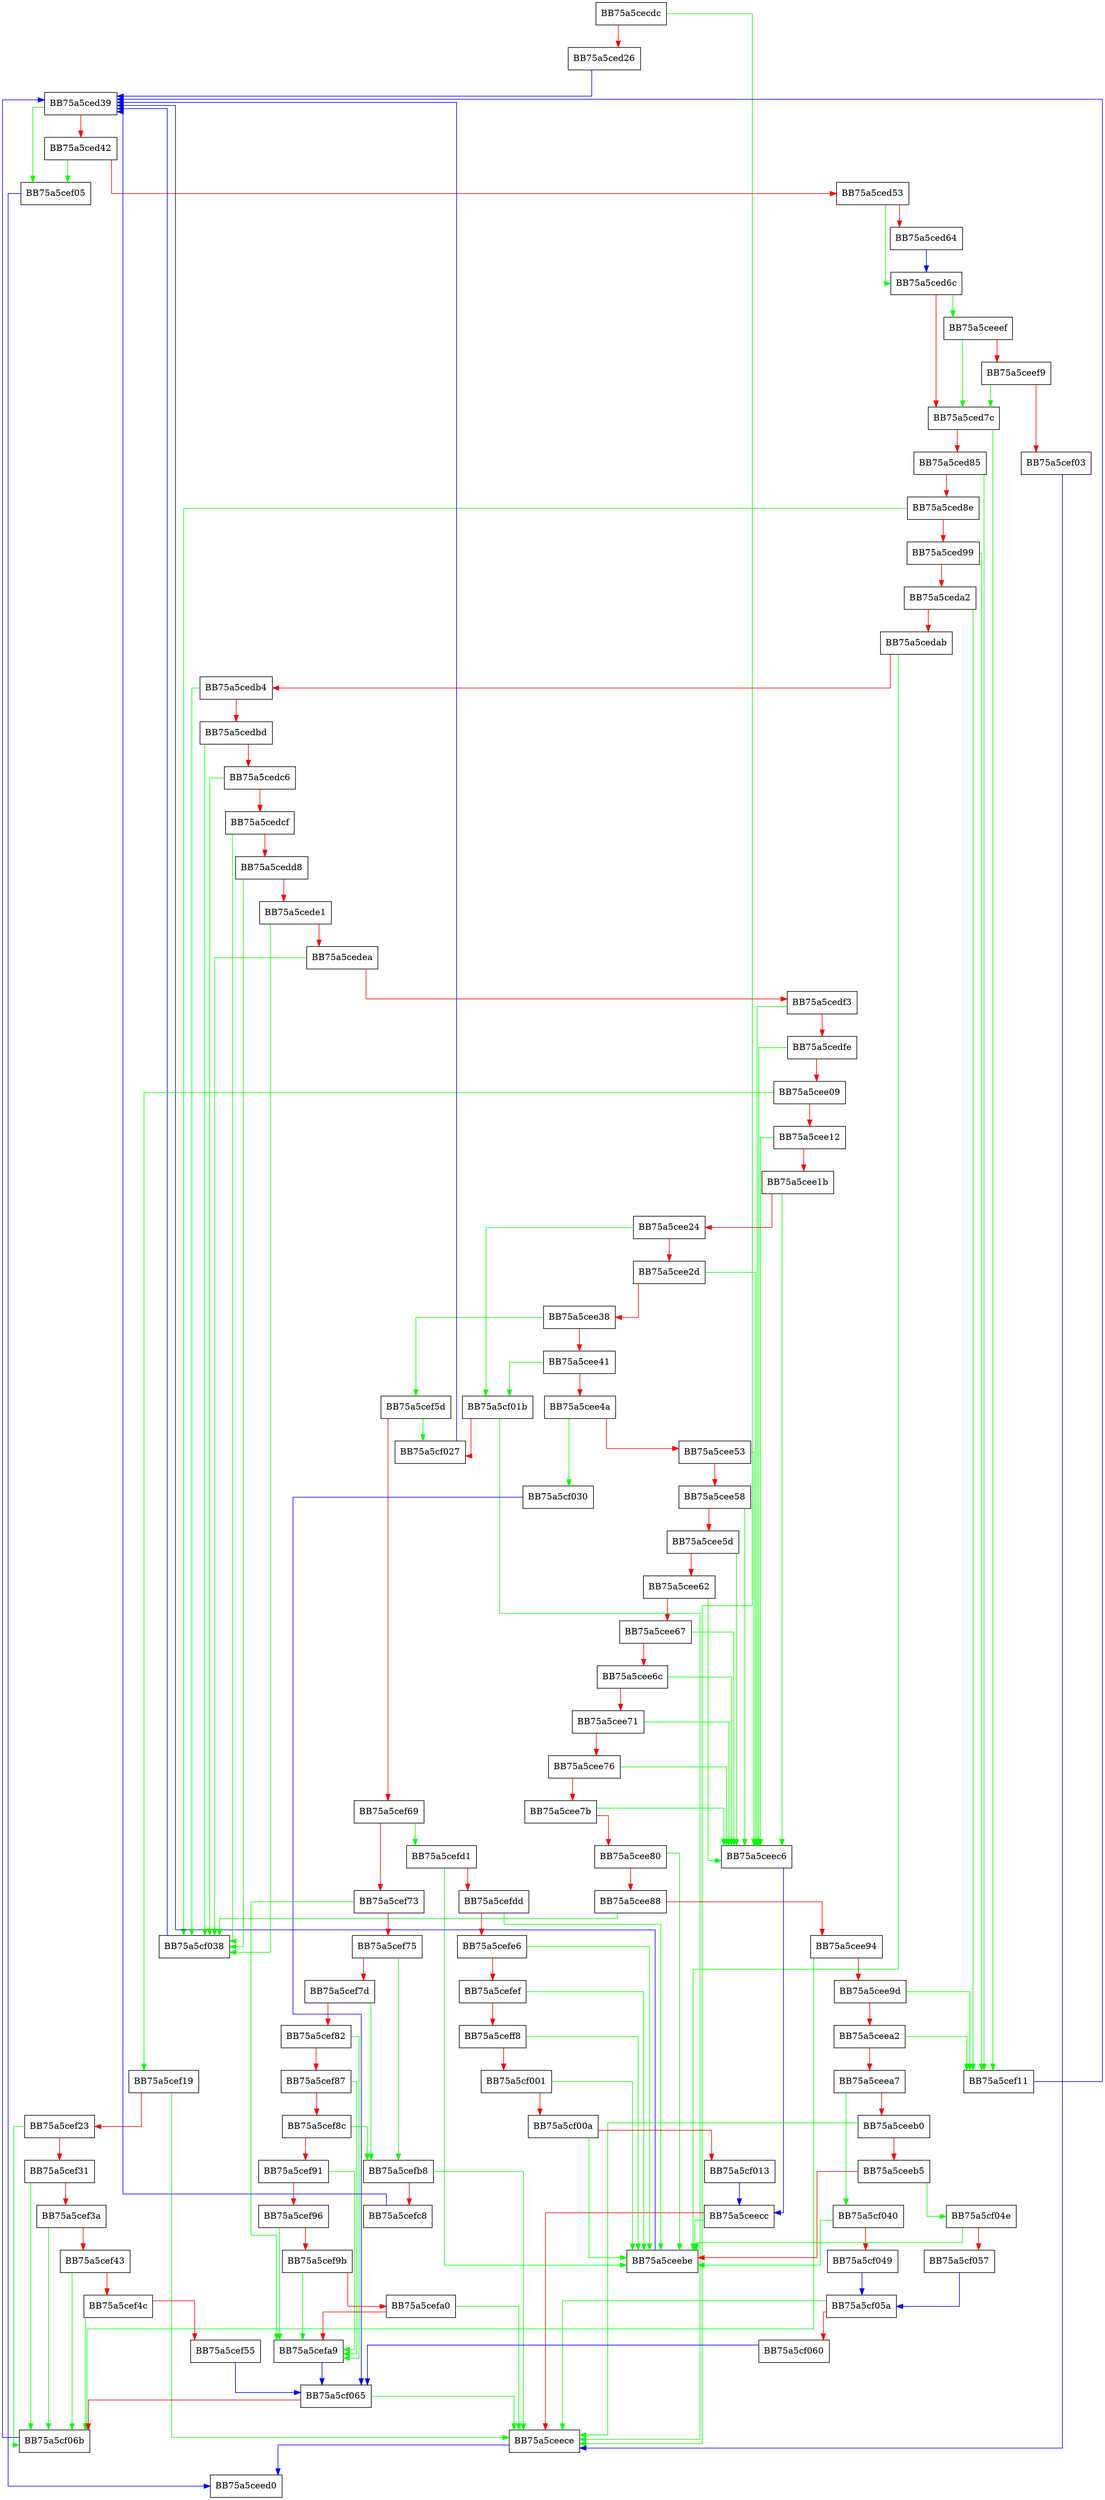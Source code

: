 digraph kme_probe {
  node [shape="box"];
  graph [splines=ortho];
  BB75a5cecdc -> BB75a5ceece [color="green"];
  BB75a5cecdc -> BB75a5ced26 [color="red"];
  BB75a5ced26 -> BB75a5ced39 [color="blue"];
  BB75a5ced39 -> BB75a5cef05 [color="green"];
  BB75a5ced39 -> BB75a5ced42 [color="red"];
  BB75a5ced42 -> BB75a5cef05 [color="green"];
  BB75a5ced42 -> BB75a5ced53 [color="red"];
  BB75a5ced53 -> BB75a5ced6c [color="green"];
  BB75a5ced53 -> BB75a5ced64 [color="red"];
  BB75a5ced64 -> BB75a5ced6c [color="blue"];
  BB75a5ced6c -> BB75a5ceeef [color="green"];
  BB75a5ced6c -> BB75a5ced7c [color="red"];
  BB75a5ced7c -> BB75a5cef11 [color="green"];
  BB75a5ced7c -> BB75a5ced85 [color="red"];
  BB75a5ced85 -> BB75a5cef11 [color="green"];
  BB75a5ced85 -> BB75a5ced8e [color="red"];
  BB75a5ced8e -> BB75a5cf038 [color="green"];
  BB75a5ced8e -> BB75a5ced99 [color="red"];
  BB75a5ced99 -> BB75a5cef11 [color="green"];
  BB75a5ced99 -> BB75a5ceda2 [color="red"];
  BB75a5ceda2 -> BB75a5cef11 [color="green"];
  BB75a5ceda2 -> BB75a5cedab [color="red"];
  BB75a5cedab -> BB75a5ceebe [color="green"];
  BB75a5cedab -> BB75a5cedb4 [color="red"];
  BB75a5cedb4 -> BB75a5cf038 [color="green"];
  BB75a5cedb4 -> BB75a5cedbd [color="red"];
  BB75a5cedbd -> BB75a5cf038 [color="green"];
  BB75a5cedbd -> BB75a5cedc6 [color="red"];
  BB75a5cedc6 -> BB75a5cf038 [color="green"];
  BB75a5cedc6 -> BB75a5cedcf [color="red"];
  BB75a5cedcf -> BB75a5cf038 [color="green"];
  BB75a5cedcf -> BB75a5cedd8 [color="red"];
  BB75a5cedd8 -> BB75a5cf038 [color="green"];
  BB75a5cedd8 -> BB75a5cede1 [color="red"];
  BB75a5cede1 -> BB75a5cf038 [color="green"];
  BB75a5cede1 -> BB75a5cedea [color="red"];
  BB75a5cedea -> BB75a5cf038 [color="green"];
  BB75a5cedea -> BB75a5cedf3 [color="red"];
  BB75a5cedf3 -> BB75a5ceec6 [color="green"];
  BB75a5cedf3 -> BB75a5cedfe [color="red"];
  BB75a5cedfe -> BB75a5ceec6 [color="green"];
  BB75a5cedfe -> BB75a5cee09 [color="red"];
  BB75a5cee09 -> BB75a5cef19 [color="green"];
  BB75a5cee09 -> BB75a5cee12 [color="red"];
  BB75a5cee12 -> BB75a5ceec6 [color="green"];
  BB75a5cee12 -> BB75a5cee1b [color="red"];
  BB75a5cee1b -> BB75a5ceec6 [color="green"];
  BB75a5cee1b -> BB75a5cee24 [color="red"];
  BB75a5cee24 -> BB75a5cf01b [color="green"];
  BB75a5cee24 -> BB75a5cee2d [color="red"];
  BB75a5cee2d -> BB75a5ceec6 [color="green"];
  BB75a5cee2d -> BB75a5cee38 [color="red"];
  BB75a5cee38 -> BB75a5cef5d [color="green"];
  BB75a5cee38 -> BB75a5cee41 [color="red"];
  BB75a5cee41 -> BB75a5cf01b [color="green"];
  BB75a5cee41 -> BB75a5cee4a [color="red"];
  BB75a5cee4a -> BB75a5cf030 [color="green"];
  BB75a5cee4a -> BB75a5cee53 [color="red"];
  BB75a5cee53 -> BB75a5ceec6 [color="green"];
  BB75a5cee53 -> BB75a5cee58 [color="red"];
  BB75a5cee58 -> BB75a5ceec6 [color="green"];
  BB75a5cee58 -> BB75a5cee5d [color="red"];
  BB75a5cee5d -> BB75a5ceec6 [color="green"];
  BB75a5cee5d -> BB75a5cee62 [color="red"];
  BB75a5cee62 -> BB75a5ceec6 [color="green"];
  BB75a5cee62 -> BB75a5cee67 [color="red"];
  BB75a5cee67 -> BB75a5ceec6 [color="green"];
  BB75a5cee67 -> BB75a5cee6c [color="red"];
  BB75a5cee6c -> BB75a5ceec6 [color="green"];
  BB75a5cee6c -> BB75a5cee71 [color="red"];
  BB75a5cee71 -> BB75a5ceec6 [color="green"];
  BB75a5cee71 -> BB75a5cee76 [color="red"];
  BB75a5cee76 -> BB75a5ceec6 [color="green"];
  BB75a5cee76 -> BB75a5cee7b [color="red"];
  BB75a5cee7b -> BB75a5ceec6 [color="green"];
  BB75a5cee7b -> BB75a5cee80 [color="red"];
  BB75a5cee80 -> BB75a5ceebe [color="green"];
  BB75a5cee80 -> BB75a5cee88 [color="red"];
  BB75a5cee88 -> BB75a5cf038 [color="green"];
  BB75a5cee88 -> BB75a5cee94 [color="red"];
  BB75a5cee94 -> BB75a5cf06b [color="green"];
  BB75a5cee94 -> BB75a5cee9d [color="red"];
  BB75a5cee9d -> BB75a5cef11 [color="green"];
  BB75a5cee9d -> BB75a5ceea2 [color="red"];
  BB75a5ceea2 -> BB75a5cef11 [color="green"];
  BB75a5ceea2 -> BB75a5ceea7 [color="red"];
  BB75a5ceea7 -> BB75a5cf040 [color="green"];
  BB75a5ceea7 -> BB75a5ceeb0 [color="red"];
  BB75a5ceeb0 -> BB75a5ceece [color="green"];
  BB75a5ceeb0 -> BB75a5ceeb5 [color="red"];
  BB75a5ceeb5 -> BB75a5cf04e [color="green"];
  BB75a5ceeb5 -> BB75a5ceebe [color="red"];
  BB75a5ceebe -> BB75a5ced39 [color="blue"];
  BB75a5ceec6 -> BB75a5ceecc [color="blue"];
  BB75a5ceecc -> BB75a5ceebe [color="green"];
  BB75a5ceecc -> BB75a5ceece [color="red"];
  BB75a5ceece -> BB75a5ceed0 [color="blue"];
  BB75a5ceeef -> BB75a5ced7c [color="green"];
  BB75a5ceeef -> BB75a5ceef9 [color="red"];
  BB75a5ceef9 -> BB75a5ced7c [color="green"];
  BB75a5ceef9 -> BB75a5cef03 [color="red"];
  BB75a5cef03 -> BB75a5ceece [color="blue"];
  BB75a5cef05 -> BB75a5ceed0 [color="blue"];
  BB75a5cef11 -> BB75a5ced39 [color="blue"];
  BB75a5cef19 -> BB75a5ceece [color="green"];
  BB75a5cef19 -> BB75a5cef23 [color="red"];
  BB75a5cef23 -> BB75a5cf06b [color="green"];
  BB75a5cef23 -> BB75a5cef31 [color="red"];
  BB75a5cef31 -> BB75a5cf06b [color="green"];
  BB75a5cef31 -> BB75a5cef3a [color="red"];
  BB75a5cef3a -> BB75a5cf06b [color="green"];
  BB75a5cef3a -> BB75a5cef43 [color="red"];
  BB75a5cef43 -> BB75a5cf06b [color="green"];
  BB75a5cef43 -> BB75a5cef4c [color="red"];
  BB75a5cef4c -> BB75a5cf06b [color="green"];
  BB75a5cef4c -> BB75a5cef55 [color="red"];
  BB75a5cef55 -> BB75a5cf065 [color="blue"];
  BB75a5cef5d -> BB75a5cf027 [color="green"];
  BB75a5cef5d -> BB75a5cef69 [color="red"];
  BB75a5cef69 -> BB75a5cefd1 [color="green"];
  BB75a5cef69 -> BB75a5cef73 [color="red"];
  BB75a5cef73 -> BB75a5cefa9 [color="green"];
  BB75a5cef73 -> BB75a5cef75 [color="red"];
  BB75a5cef75 -> BB75a5cefb8 [color="green"];
  BB75a5cef75 -> BB75a5cef7d [color="red"];
  BB75a5cef7d -> BB75a5cefb8 [color="green"];
  BB75a5cef7d -> BB75a5cef82 [color="red"];
  BB75a5cef82 -> BB75a5cefa9 [color="green"];
  BB75a5cef82 -> BB75a5cef87 [color="red"];
  BB75a5cef87 -> BB75a5cefa9 [color="green"];
  BB75a5cef87 -> BB75a5cef8c [color="red"];
  BB75a5cef8c -> BB75a5cefb8 [color="green"];
  BB75a5cef8c -> BB75a5cef91 [color="red"];
  BB75a5cef91 -> BB75a5cefa9 [color="green"];
  BB75a5cef91 -> BB75a5cef96 [color="red"];
  BB75a5cef96 -> BB75a5cefa9 [color="green"];
  BB75a5cef96 -> BB75a5cef9b [color="red"];
  BB75a5cef9b -> BB75a5cefa9 [color="green"];
  BB75a5cef9b -> BB75a5cefa0 [color="red"];
  BB75a5cefa0 -> BB75a5ceece [color="green"];
  BB75a5cefa0 -> BB75a5cefa9 [color="red"];
  BB75a5cefa9 -> BB75a5cf065 [color="blue"];
  BB75a5cefb8 -> BB75a5ceece [color="green"];
  BB75a5cefb8 -> BB75a5cefc8 [color="red"];
  BB75a5cefc8 -> BB75a5ced39 [color="blue"];
  BB75a5cefd1 -> BB75a5ceebe [color="green"];
  BB75a5cefd1 -> BB75a5cefdd [color="red"];
  BB75a5cefdd -> BB75a5ceebe [color="green"];
  BB75a5cefdd -> BB75a5cefe6 [color="red"];
  BB75a5cefe6 -> BB75a5ceebe [color="green"];
  BB75a5cefe6 -> BB75a5cefef [color="red"];
  BB75a5cefef -> BB75a5ceebe [color="green"];
  BB75a5cefef -> BB75a5ceff8 [color="red"];
  BB75a5ceff8 -> BB75a5ceebe [color="green"];
  BB75a5ceff8 -> BB75a5cf001 [color="red"];
  BB75a5cf001 -> BB75a5ceebe [color="green"];
  BB75a5cf001 -> BB75a5cf00a [color="red"];
  BB75a5cf00a -> BB75a5ceebe [color="green"];
  BB75a5cf00a -> BB75a5cf013 [color="red"];
  BB75a5cf013 -> BB75a5ceecc [color="blue"];
  BB75a5cf01b -> BB75a5ceece [color="green"];
  BB75a5cf01b -> BB75a5cf027 [color="red"];
  BB75a5cf027 -> BB75a5ced39 [color="blue"];
  BB75a5cf030 -> BB75a5cf065 [color="blue"];
  BB75a5cf038 -> BB75a5ced39 [color="blue"];
  BB75a5cf040 -> BB75a5ceebe [color="green"];
  BB75a5cf040 -> BB75a5cf049 [color="red"];
  BB75a5cf049 -> BB75a5cf05a [color="blue"];
  BB75a5cf04e -> BB75a5ceebe [color="green"];
  BB75a5cf04e -> BB75a5cf057 [color="red"];
  BB75a5cf057 -> BB75a5cf05a [color="blue"];
  BB75a5cf05a -> BB75a5ceece [color="green"];
  BB75a5cf05a -> BB75a5cf060 [color="red"];
  BB75a5cf060 -> BB75a5cf065 [color="blue"];
  BB75a5cf065 -> BB75a5ceece [color="green"];
  BB75a5cf065 -> BB75a5cf06b [color="red"];
  BB75a5cf06b -> BB75a5ced39 [color="blue"];
}